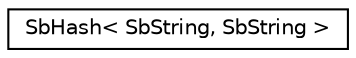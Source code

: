 digraph "Graphical Class Hierarchy"
{
 // LATEX_PDF_SIZE
  edge [fontname="Helvetica",fontsize="10",labelfontname="Helvetica",labelfontsize="10"];
  node [fontname="Helvetica",fontsize="10",shape=record];
  rankdir="LR";
  Node0 [label="SbHash\< SbString, SbString \>",height=0.2,width=0.4,color="black", fillcolor="white", style="filled",URL="$classSbHash.html",tooltip=" "];
}
